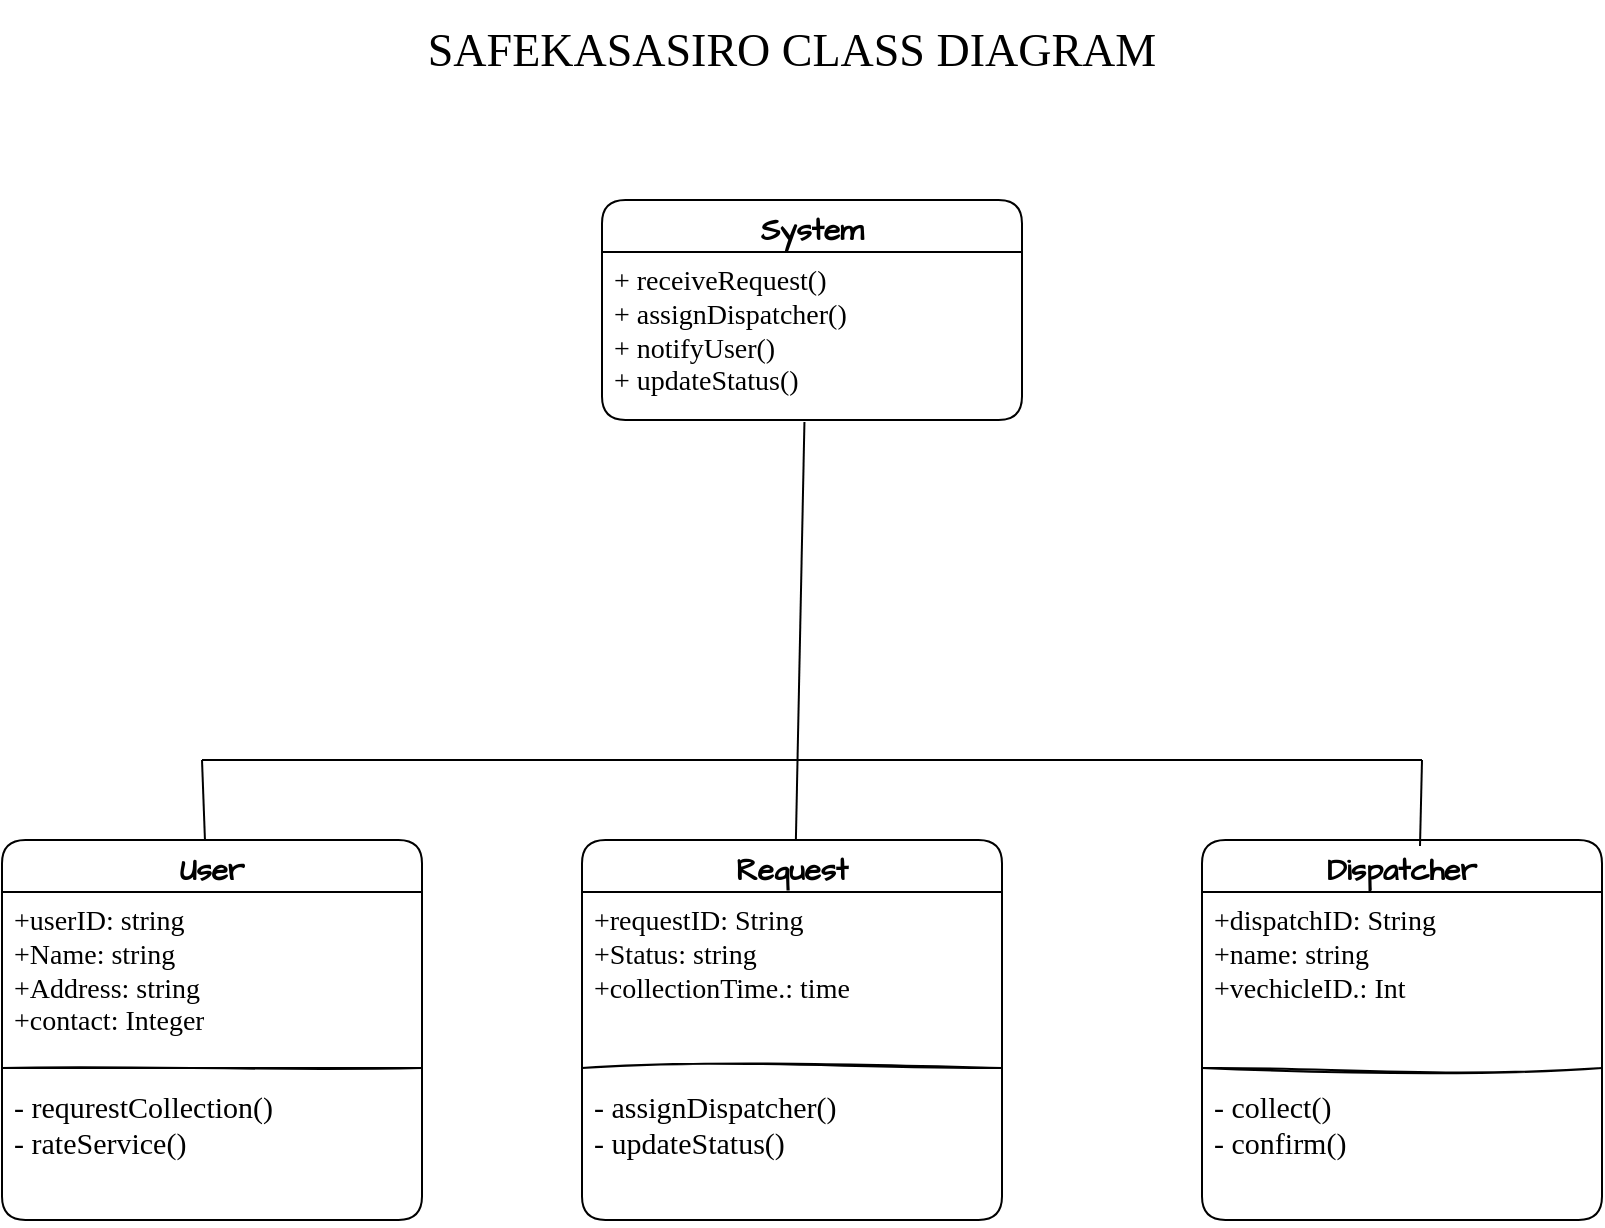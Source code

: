 <mxfile version="24.7.17">
  <diagram id="42cr1K5ci9epR1bMiZmQ" name="Page-2">
    <mxGraphModel grid="1" page="1" gridSize="10" guides="1" tooltips="1" connect="1" arrows="1" fold="1" pageScale="1" pageWidth="850" pageHeight="1100" math="0" shadow="0">
      <root>
        <mxCell id="0" />
        <mxCell id="1" parent="0" />
        <mxCell id="yEIFLBnmUAWRwtuipPHv-14" value="&lt;font style=&quot;font-size: 15px;&quot;&gt;System&lt;/font&gt;" style="swimlane;fontStyle=1;align=center;verticalAlign=top;childLayout=stackLayout;horizontal=1;startSize=26;horizontalStack=0;resizeParent=1;resizeParentMax=0;resizeLast=0;collapsible=1;marginBottom=0;whiteSpace=wrap;html=1;hachureGap=4;fontFamily=Architects Daughter;fontSource=https%3A%2F%2Ffonts.googleapis.com%2Fcss%3Ffamily%3DArchitects%2BDaughter;rounded=1;" vertex="1" parent="1">
          <mxGeometry x="325" y="160" width="210" height="110" as="geometry" />
        </mxCell>
        <mxCell id="yEIFLBnmUAWRwtuipPHv-15" value="&lt;font face=&quot;Comic Sans MS&quot;&gt;&lt;span style=&quot;font-size: 14px;&quot;&gt;+ receiveRequest()&lt;/span&gt;&lt;/font&gt;&lt;div&gt;&lt;font face=&quot;Comic Sans MS&quot;&gt;&lt;span style=&quot;font-size: 14px;&quot;&gt;+ assignDispatcher()&lt;/span&gt;&lt;/font&gt;&lt;/div&gt;&lt;div&gt;&lt;font face=&quot;Comic Sans MS&quot;&gt;&lt;span style=&quot;font-size: 14px;&quot;&gt;+ notifyUser()&lt;/span&gt;&lt;/font&gt;&lt;/div&gt;&lt;div&gt;&lt;font face=&quot;Comic Sans MS&quot;&gt;&lt;span style=&quot;font-size: 14px;&quot;&gt;+ updateStatus()&lt;/span&gt;&lt;/font&gt;&lt;/div&gt;" style="text;strokeColor=none;fillColor=none;align=left;verticalAlign=top;spacingLeft=4;spacingRight=4;overflow=hidden;rotatable=0;points=[[0,0.5],[1,0.5]];portConstraint=eastwest;whiteSpace=wrap;html=1;fontFamily=Architects Daughter;fontSource=https%3A%2F%2Ffonts.googleapis.com%2Fcss%3Ffamily%3DArchitects%2BDaughter;" vertex="1" parent="yEIFLBnmUAWRwtuipPHv-14">
          <mxGeometry y="26" width="210" height="84" as="geometry" />
        </mxCell>
        <mxCell id="yEIFLBnmUAWRwtuipPHv-18" value="&lt;font style=&quot;font-size: 15px;&quot;&gt;User&lt;/font&gt;" style="swimlane;fontStyle=1;align=center;verticalAlign=top;childLayout=stackLayout;horizontal=1;startSize=26;horizontalStack=0;resizeParent=1;resizeParentMax=0;resizeLast=0;collapsible=1;marginBottom=0;whiteSpace=wrap;html=1;hachureGap=4;fontFamily=Architects Daughter;fontSource=https%3A%2F%2Ffonts.googleapis.com%2Fcss%3Ffamily%3DArchitects%2BDaughter;rounded=1;" vertex="1" parent="1">
          <mxGeometry x="25" y="480" width="210" height="190" as="geometry" />
        </mxCell>
        <mxCell id="yEIFLBnmUAWRwtuipPHv-19" value="&lt;font face=&quot;Comic Sans MS&quot;&gt;&lt;span style=&quot;font-size: 14px;&quot;&gt;+userID: string&lt;/span&gt;&lt;/font&gt;&lt;div&gt;&lt;font face=&quot;Comic Sans MS&quot;&gt;&lt;span style=&quot;font-size: 14px;&quot;&gt;+Name: string&lt;/span&gt;&lt;/font&gt;&lt;/div&gt;&lt;div&gt;&lt;font face=&quot;Comic Sans MS&quot;&gt;&lt;span style=&quot;font-size: 14px;&quot;&gt;+Address: string&lt;/span&gt;&lt;/font&gt;&lt;/div&gt;&lt;div&gt;&lt;font face=&quot;Comic Sans MS&quot;&gt;&lt;span style=&quot;font-size: 14px;&quot;&gt;+contact: Integer&lt;/span&gt;&lt;/font&gt;&lt;/div&gt;" style="text;strokeColor=none;fillColor=none;align=left;verticalAlign=top;spacingLeft=4;spacingRight=4;overflow=hidden;rotatable=0;points=[[0,0.5],[1,0.5]];portConstraint=eastwest;whiteSpace=wrap;html=1;fontFamily=Architects Daughter;fontSource=https%3A%2F%2Ffonts.googleapis.com%2Fcss%3Ffamily%3DArchitects%2BDaughter;" vertex="1" parent="yEIFLBnmUAWRwtuipPHv-18">
          <mxGeometry y="26" width="210" height="84" as="geometry" />
        </mxCell>
        <mxCell id="yEIFLBnmUAWRwtuipPHv-20" value="" style="line;strokeWidth=1;fillColor=none;align=left;verticalAlign=middle;spacingTop=-1;spacingLeft=3;spacingRight=3;rotatable=0;labelPosition=right;points=[];portConstraint=eastwest;strokeColor=inherit;sketch=1;hachureGap=4;jiggle=2;curveFitting=1;fontFamily=Architects Daughter;fontSource=https%3A%2F%2Ffonts.googleapis.com%2Fcss%3Ffamily%3DArchitects%2BDaughter;" vertex="1" parent="yEIFLBnmUAWRwtuipPHv-18">
          <mxGeometry y="110" width="210" height="8" as="geometry" />
        </mxCell>
        <mxCell id="yEIFLBnmUAWRwtuipPHv-21" value="&lt;font face=&quot;Comic Sans MS&quot;&gt;&lt;span style=&quot;font-size: 15px;&quot;&gt;- requrestCollection()&lt;/span&gt;&lt;/font&gt;&lt;div&gt;&lt;font face=&quot;Comic Sans MS&quot;&gt;&lt;span style=&quot;font-size: 15px;&quot;&gt;- rateService()&lt;/span&gt;&lt;/font&gt;&lt;/div&gt;" style="text;strokeColor=none;fillColor=none;align=left;verticalAlign=top;spacingLeft=4;spacingRight=4;overflow=hidden;rotatable=0;points=[[0,0.5],[1,0.5]];portConstraint=eastwest;whiteSpace=wrap;html=1;fontFamily=Architects Daughter;fontSource=https%3A%2F%2Ffonts.googleapis.com%2Fcss%3Ffamily%3DArchitects%2BDaughter;" vertex="1" parent="yEIFLBnmUAWRwtuipPHv-18">
          <mxGeometry y="118" width="210" height="72" as="geometry" />
        </mxCell>
        <mxCell id="yEIFLBnmUAWRwtuipPHv-22" value="&lt;font style=&quot;font-size: 15px;&quot;&gt;Request&lt;/font&gt;" style="swimlane;fontStyle=1;align=center;verticalAlign=top;childLayout=stackLayout;horizontal=1;startSize=26;horizontalStack=0;resizeParent=1;resizeParentMax=0;resizeLast=0;collapsible=1;marginBottom=0;whiteSpace=wrap;html=1;hachureGap=4;fontFamily=Architects Daughter;fontSource=https%3A%2F%2Ffonts.googleapis.com%2Fcss%3Ffamily%3DArchitects%2BDaughter;rounded=1;" vertex="1" parent="1">
          <mxGeometry x="315" y="480" width="210" height="190" as="geometry" />
        </mxCell>
        <mxCell id="yEIFLBnmUAWRwtuipPHv-23" value="&lt;font style=&quot;font-size: 14px;&quot; face=&quot;Comic Sans MS&quot;&gt;+requestID: String&lt;/font&gt;&lt;div style=&quot;font-size: 14px;&quot;&gt;&lt;font style=&quot;font-size: 14px;&quot; face=&quot;Comic Sans MS&quot;&gt;+Status: string&lt;/font&gt;&lt;/div&gt;&lt;div style=&quot;font-size: 14px;&quot;&gt;&lt;font style=&quot;font-size: 14px;&quot; face=&quot;Comic Sans MS&quot;&gt;+collectionTime.: time&lt;/font&gt;&lt;/div&gt;" style="text;strokeColor=none;fillColor=none;align=left;verticalAlign=top;spacingLeft=4;spacingRight=4;overflow=hidden;rotatable=0;points=[[0,0.5],[1,0.5]];portConstraint=eastwest;whiteSpace=wrap;html=1;fontFamily=Architects Daughter;fontSource=https%3A%2F%2Ffonts.googleapis.com%2Fcss%3Ffamily%3DArchitects%2BDaughter;" vertex="1" parent="yEIFLBnmUAWRwtuipPHv-22">
          <mxGeometry y="26" width="210" height="84" as="geometry" />
        </mxCell>
        <mxCell id="yEIFLBnmUAWRwtuipPHv-24" value="" style="line;strokeWidth=1;fillColor=none;align=left;verticalAlign=middle;spacingTop=-1;spacingLeft=3;spacingRight=3;rotatable=0;labelPosition=right;points=[];portConstraint=eastwest;strokeColor=inherit;sketch=1;hachureGap=4;jiggle=2;curveFitting=1;fontFamily=Architects Daughter;fontSource=https%3A%2F%2Ffonts.googleapis.com%2Fcss%3Ffamily%3DArchitects%2BDaughter;" vertex="1" parent="yEIFLBnmUAWRwtuipPHv-22">
          <mxGeometry y="110" width="210" height="8" as="geometry" />
        </mxCell>
        <mxCell id="yEIFLBnmUAWRwtuipPHv-25" value="&lt;font face=&quot;Comic Sans MS&quot;&gt;&lt;span style=&quot;font-size: 15px;&quot;&gt;- assignDispatcher()&lt;/span&gt;&lt;/font&gt;&lt;div&gt;&lt;font face=&quot;Comic Sans MS&quot;&gt;&lt;span style=&quot;font-size: 15px;&quot;&gt;- updateStatus()&lt;/span&gt;&lt;/font&gt;&lt;/div&gt;" style="text;strokeColor=none;fillColor=none;align=left;verticalAlign=top;spacingLeft=4;spacingRight=4;overflow=hidden;rotatable=0;points=[[0,0.5],[1,0.5]];portConstraint=eastwest;whiteSpace=wrap;html=1;fontFamily=Architects Daughter;fontSource=https%3A%2F%2Ffonts.googleapis.com%2Fcss%3Ffamily%3DArchitects%2BDaughter;" vertex="1" parent="yEIFLBnmUAWRwtuipPHv-22">
          <mxGeometry y="118" width="210" height="72" as="geometry" />
        </mxCell>
        <mxCell id="yEIFLBnmUAWRwtuipPHv-26" value="&lt;font style=&quot;font-size: 15px;&quot;&gt;Dispatcher&lt;/font&gt;" style="swimlane;fontStyle=1;align=center;verticalAlign=top;childLayout=stackLayout;horizontal=1;startSize=26;horizontalStack=0;resizeParent=1;resizeParentMax=0;resizeLast=0;collapsible=1;marginBottom=0;whiteSpace=wrap;html=1;hachureGap=4;fontFamily=Architects Daughter;fontSource=https%3A%2F%2Ffonts.googleapis.com%2Fcss%3Ffamily%3DArchitects%2BDaughter;rounded=1;" vertex="1" parent="1">
          <mxGeometry x="625" y="480" width="200" height="190" as="geometry" />
        </mxCell>
        <mxCell id="yEIFLBnmUAWRwtuipPHv-27" value="&lt;font style=&quot;font-size: 14px;&quot; face=&quot;Comic Sans MS&quot;&gt;+dispatchID: String&lt;/font&gt;&lt;div style=&quot;font-size: 14px;&quot;&gt;&lt;font style=&quot;font-size: 14px;&quot; face=&quot;Comic Sans MS&quot;&gt;+name: string&lt;/font&gt;&lt;/div&gt;&lt;div style=&quot;font-size: 14px;&quot;&gt;&lt;font style=&quot;font-size: 14px;&quot; face=&quot;Comic Sans MS&quot;&gt;+vechicleID.: Int&lt;/font&gt;&lt;/div&gt;" style="text;strokeColor=none;fillColor=none;align=left;verticalAlign=top;spacingLeft=4;spacingRight=4;overflow=hidden;rotatable=0;points=[[0,0.5],[1,0.5]];portConstraint=eastwest;whiteSpace=wrap;html=1;fontFamily=Architects Daughter;fontSource=https%3A%2F%2Ffonts.googleapis.com%2Fcss%3Ffamily%3DArchitects%2BDaughter;" vertex="1" parent="yEIFLBnmUAWRwtuipPHv-26">
          <mxGeometry y="26" width="200" height="84" as="geometry" />
        </mxCell>
        <mxCell id="yEIFLBnmUAWRwtuipPHv-28" value="" style="line;strokeWidth=1;fillColor=none;align=left;verticalAlign=middle;spacingTop=-1;spacingLeft=3;spacingRight=3;rotatable=0;labelPosition=right;points=[];portConstraint=eastwest;strokeColor=inherit;sketch=1;hachureGap=4;jiggle=2;curveFitting=1;fontFamily=Architects Daughter;fontSource=https%3A%2F%2Ffonts.googleapis.com%2Fcss%3Ffamily%3DArchitects%2BDaughter;" vertex="1" parent="yEIFLBnmUAWRwtuipPHv-26">
          <mxGeometry y="110" width="200" height="8" as="geometry" />
        </mxCell>
        <mxCell id="yEIFLBnmUAWRwtuipPHv-29" value="&lt;font face=&quot;Comic Sans MS&quot;&gt;&lt;span style=&quot;font-size: 15px;&quot;&gt;- collect()&lt;/span&gt;&lt;/font&gt;&lt;div&gt;&lt;font face=&quot;Comic Sans MS&quot;&gt;&lt;span style=&quot;font-size: 15px;&quot;&gt;- confirm()&lt;/span&gt;&lt;/font&gt;&lt;/div&gt;" style="text;strokeColor=none;fillColor=none;align=left;verticalAlign=top;spacingLeft=4;spacingRight=4;overflow=hidden;rotatable=0;points=[[0,0.5],[1,0.5]];portConstraint=eastwest;whiteSpace=wrap;html=1;fontFamily=Architects Daughter;fontSource=https%3A%2F%2Ffonts.googleapis.com%2Fcss%3Ffamily%3DArchitects%2BDaughter;" vertex="1" parent="yEIFLBnmUAWRwtuipPHv-26">
          <mxGeometry y="118" width="200" height="72" as="geometry" />
        </mxCell>
        <mxCell id="yEIFLBnmUAWRwtuipPHv-57" value="&lt;font style=&quot;&quot; face=&quot;Georgia&quot;&gt;&lt;span style=&quot;font-size: 23px;&quot;&gt;SAFEKASASIRO&amp;nbsp;CLASS DIAGRAM&lt;/span&gt;&lt;/font&gt;" style="text;strokeColor=none;align=center;fillColor=none;html=1;verticalAlign=middle;whiteSpace=wrap;rounded=0;fontFamily=Architects Daughter;fontSource=https%3A%2F%2Ffonts.googleapis.com%2Fcss%3Ffamily%3DArchitects%2BDaughter;" vertex="1" parent="1">
          <mxGeometry x="230" y="60" width="380" height="50" as="geometry" />
        </mxCell>
        <mxCell id="SmnEd2jqjgevf2-UluSC-2" value="" style="endArrow=none;html=1;rounded=0;entryX=0.482;entryY=1.012;entryDx=0;entryDy=0;entryPerimeter=0;" edge="1" parent="1" source="yEIFLBnmUAWRwtuipPHv-22" target="yEIFLBnmUAWRwtuipPHv-15">
          <mxGeometry width="50" height="50" relative="1" as="geometry">
            <mxPoint x="375" y="430" as="sourcePoint" />
            <mxPoint x="425" y="380" as="targetPoint" />
          </mxGeometry>
        </mxCell>
        <mxCell id="SmnEd2jqjgevf2-UluSC-3" value="" style="endArrow=none;html=1;rounded=0;" edge="1" parent="1">
          <mxGeometry width="50" height="50" relative="1" as="geometry">
            <mxPoint x="125" y="440" as="sourcePoint" />
            <mxPoint x="735" y="440" as="targetPoint" />
          </mxGeometry>
        </mxCell>
        <mxCell id="SmnEd2jqjgevf2-UluSC-4" value="" style="endArrow=none;html=1;rounded=0;" edge="1" parent="1" source="yEIFLBnmUAWRwtuipPHv-18">
          <mxGeometry width="50" height="50" relative="1" as="geometry">
            <mxPoint x="75" y="490" as="sourcePoint" />
            <mxPoint x="125" y="440" as="targetPoint" />
          </mxGeometry>
        </mxCell>
        <mxCell id="SmnEd2jqjgevf2-UluSC-5" value="" style="endArrow=none;html=1;rounded=0;exitX=0.545;exitY=0.016;exitDx=0;exitDy=0;exitPerimeter=0;" edge="1" parent="1" source="yEIFLBnmUAWRwtuipPHv-26">
          <mxGeometry width="50" height="50" relative="1" as="geometry">
            <mxPoint x="685" y="490" as="sourcePoint" />
            <mxPoint x="735" y="440" as="targetPoint" />
          </mxGeometry>
        </mxCell>
      </root>
    </mxGraphModel>
  </diagram>
</mxfile>
